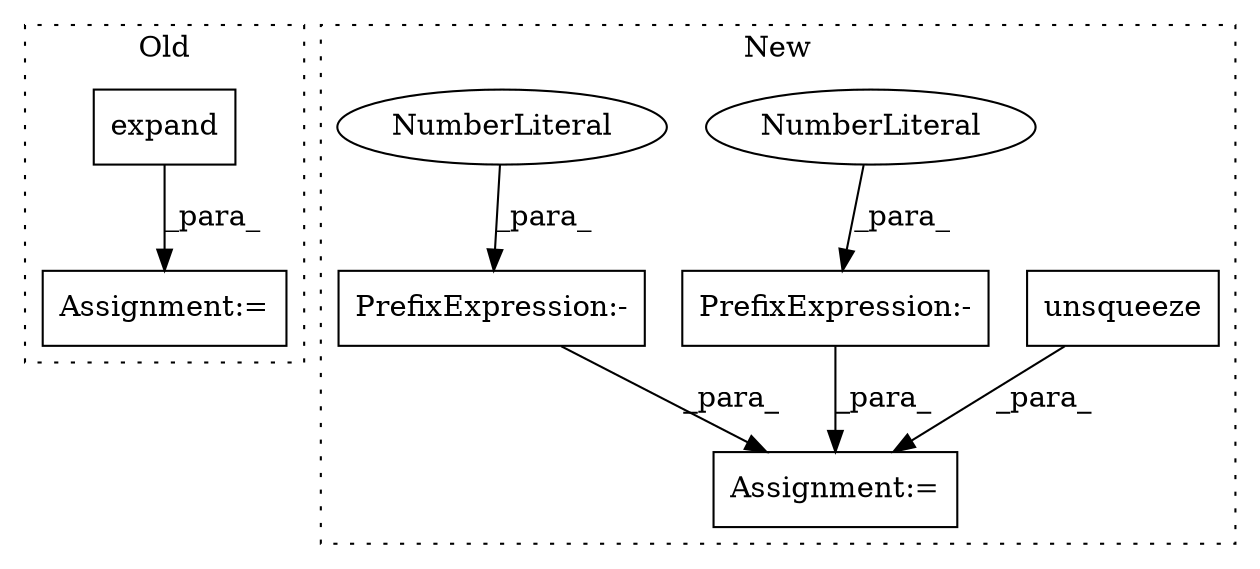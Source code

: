 digraph G {
subgraph cluster0 {
1 [label="expand" a="32" s="978,993" l="7,1" shape="box"];
4 [label="Assignment:=" a="7" s="1192" l="1" shape="box"];
label = "Old";
style="dotted";
}
subgraph cluster1 {
2 [label="unsqueeze" a="32" s="652,663" l="10,1" shape="box"];
3 [label="Assignment:=" a="7" s="911" l="1" shape="box"];
5 [label="PrefixExpression:-" a="38" s="921" l="1" shape="box"];
6 [label="NumberLiteral" a="34" s="922" l="1" shape="ellipse"];
7 [label="PrefixExpression:-" a="38" s="798" l="1" shape="box"];
8 [label="NumberLiteral" a="34" s="799" l="1" shape="ellipse"];
label = "New";
style="dotted";
}
1 -> 4 [label="_para_"];
2 -> 3 [label="_para_"];
5 -> 3 [label="_para_"];
6 -> 5 [label="_para_"];
7 -> 3 [label="_para_"];
8 -> 7 [label="_para_"];
}